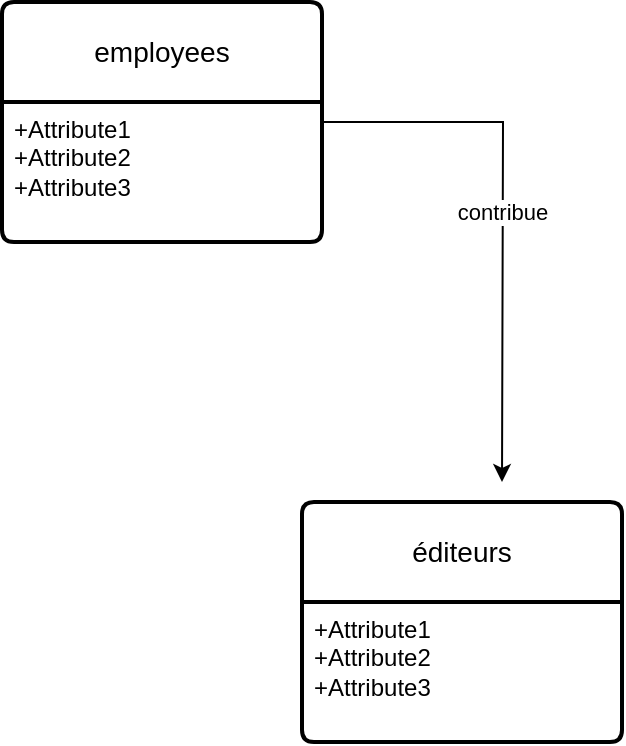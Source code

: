 <mxfile version="23.0.2" type="device">
  <diagram name="Page-1" id="sST8v9BCqOmimlCSmh_d">
    <mxGraphModel dx="1098" dy="820" grid="1" gridSize="10" guides="1" tooltips="1" connect="1" arrows="1" fold="1" page="1" pageScale="1" pageWidth="827" pageHeight="1169" math="0" shadow="0">
      <root>
        <mxCell id="0" />
        <mxCell id="1" parent="0" />
        <mxCell id="B0eJFJmDMQ6jq6wpxbIn-49" value="contribue" style="edgeStyle=orthogonalEdgeStyle;rounded=0;orthogonalLoop=1;jettySize=auto;html=1;" edge="1" parent="1" source="B0eJFJmDMQ6jq6wpxbIn-47">
          <mxGeometry relative="1" as="geometry">
            <mxPoint x="580" y="500" as="targetPoint" />
          </mxGeometry>
        </mxCell>
        <mxCell id="B0eJFJmDMQ6jq6wpxbIn-47" value="employees&lt;br&gt;" style="swimlane;childLayout=stackLayout;horizontal=1;startSize=50;horizontalStack=0;rounded=1;fontSize=14;fontStyle=0;strokeWidth=2;resizeParent=0;resizeLast=1;shadow=0;dashed=0;align=center;arcSize=4;whiteSpace=wrap;html=1;" vertex="1" parent="1">
          <mxGeometry x="330" y="260" width="160" height="120" as="geometry" />
        </mxCell>
        <mxCell id="B0eJFJmDMQ6jq6wpxbIn-48" value="+Attribute1&#xa;+Attribute2&#xa;+Attribute3" style="align=left;strokeColor=none;fillColor=none;spacingLeft=4;fontSize=12;verticalAlign=top;resizable=0;rotatable=0;part=1;html=1;" vertex="1" parent="B0eJFJmDMQ6jq6wpxbIn-47">
          <mxGeometry y="50" width="160" height="70" as="geometry" />
        </mxCell>
        <mxCell id="B0eJFJmDMQ6jq6wpxbIn-50" value="éditeurs" style="swimlane;childLayout=stackLayout;horizontal=1;startSize=50;horizontalStack=0;rounded=1;fontSize=14;fontStyle=0;strokeWidth=2;resizeParent=0;resizeLast=1;shadow=0;dashed=0;align=center;arcSize=4;whiteSpace=wrap;html=1;" vertex="1" parent="1">
          <mxGeometry x="480" y="510" width="160" height="120" as="geometry" />
        </mxCell>
        <mxCell id="B0eJFJmDMQ6jq6wpxbIn-51" value="+Attribute1&#xa;+Attribute2&#xa;+Attribute3" style="align=left;strokeColor=none;fillColor=none;spacingLeft=4;fontSize=12;verticalAlign=top;resizable=0;rotatable=0;part=1;html=1;" vertex="1" parent="B0eJFJmDMQ6jq6wpxbIn-50">
          <mxGeometry y="50" width="160" height="70" as="geometry" />
        </mxCell>
      </root>
    </mxGraphModel>
  </diagram>
</mxfile>
